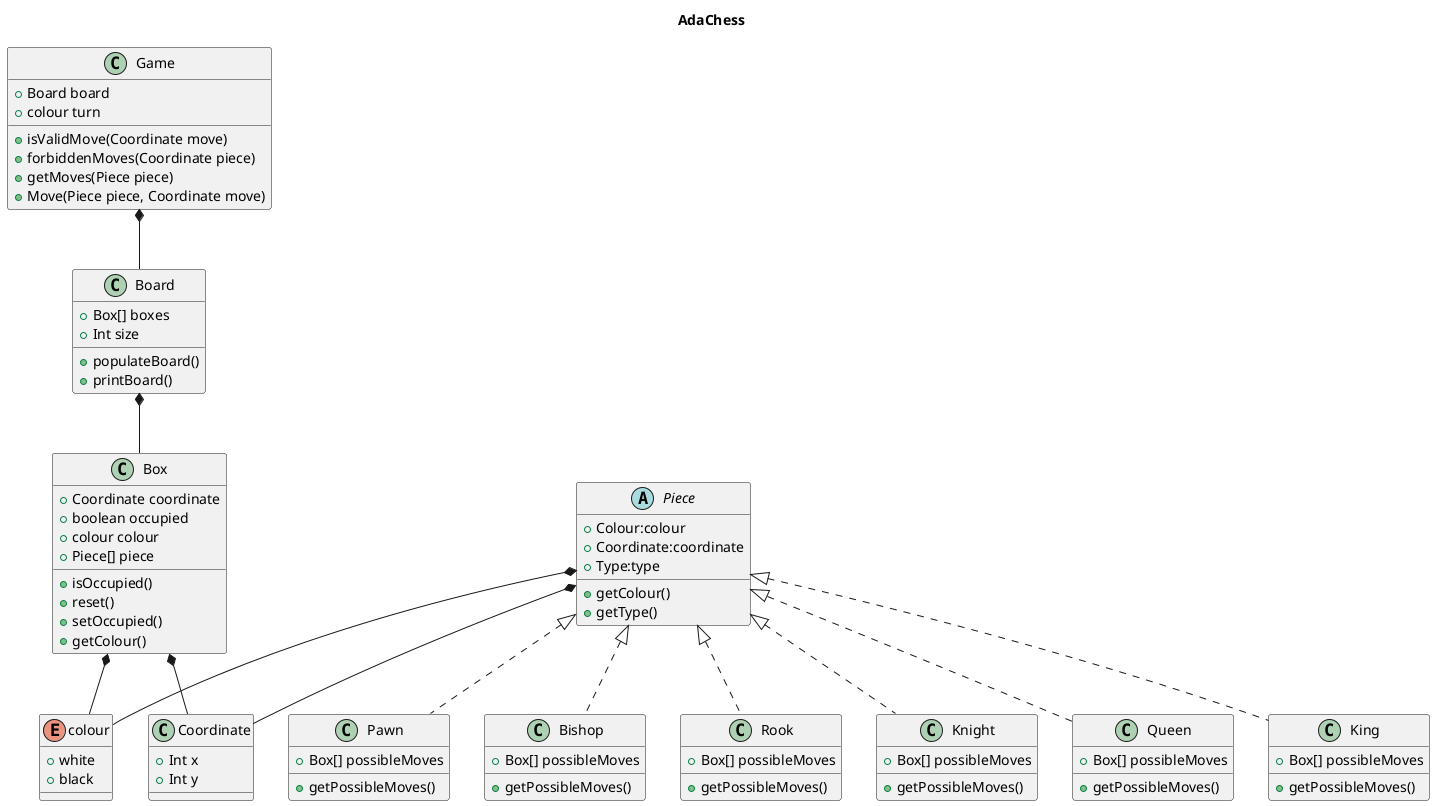 @startuml AdaChess

title AdaChess

class Game {
  +Board board 
  +colour turn
  +isValidMove(Coordinate move)
  +forbiddenMoves(Coordinate piece)
  +getMoves(Piece piece)
  +Move(Piece piece, Coordinate move)
}

enum colour {
  + white
  + black
}

class Coordinate {
  +Int x
  +Int y
}

class Box {
  +Coordinate coordinate
  +boolean occupied
  +colour colour
  +Piece[] piece
  +isOccupied()
  +reset()
  +setOccupied()
  +getColour()
}

class Board{
  +Box[] boxes
  +Int size
  +populateBoard()
  +printBoard()
}

abstract class Piece {
  +Colour:colour
  +Coordinate:coordinate
  +Type:type
  +getColour()
  +getType()
}
class Pawn implements Piece{
  +Box[] possibleMoves
  +getPossibleMoves()
}

class Bishop implements Piece{
  +Box[] possibleMoves
  +getPossibleMoves()
}

class Rook implements Piece{
  +Box[] possibleMoves
  +getPossibleMoves()
}

class Knight implements Piece{
  +Box[] possibleMoves
  +getPossibleMoves()
}

class Queen implements Piece{
  +Box[] possibleMoves
  +getPossibleMoves()
}

class King implements Piece{
  +Box[] possibleMoves
  +getPossibleMoves()
}

Game *-- Board
Board *-- Box
Box *-- Coordinate
Piece *-- Coordinate
Box *-- colour
Piece *-- colour


@enduml